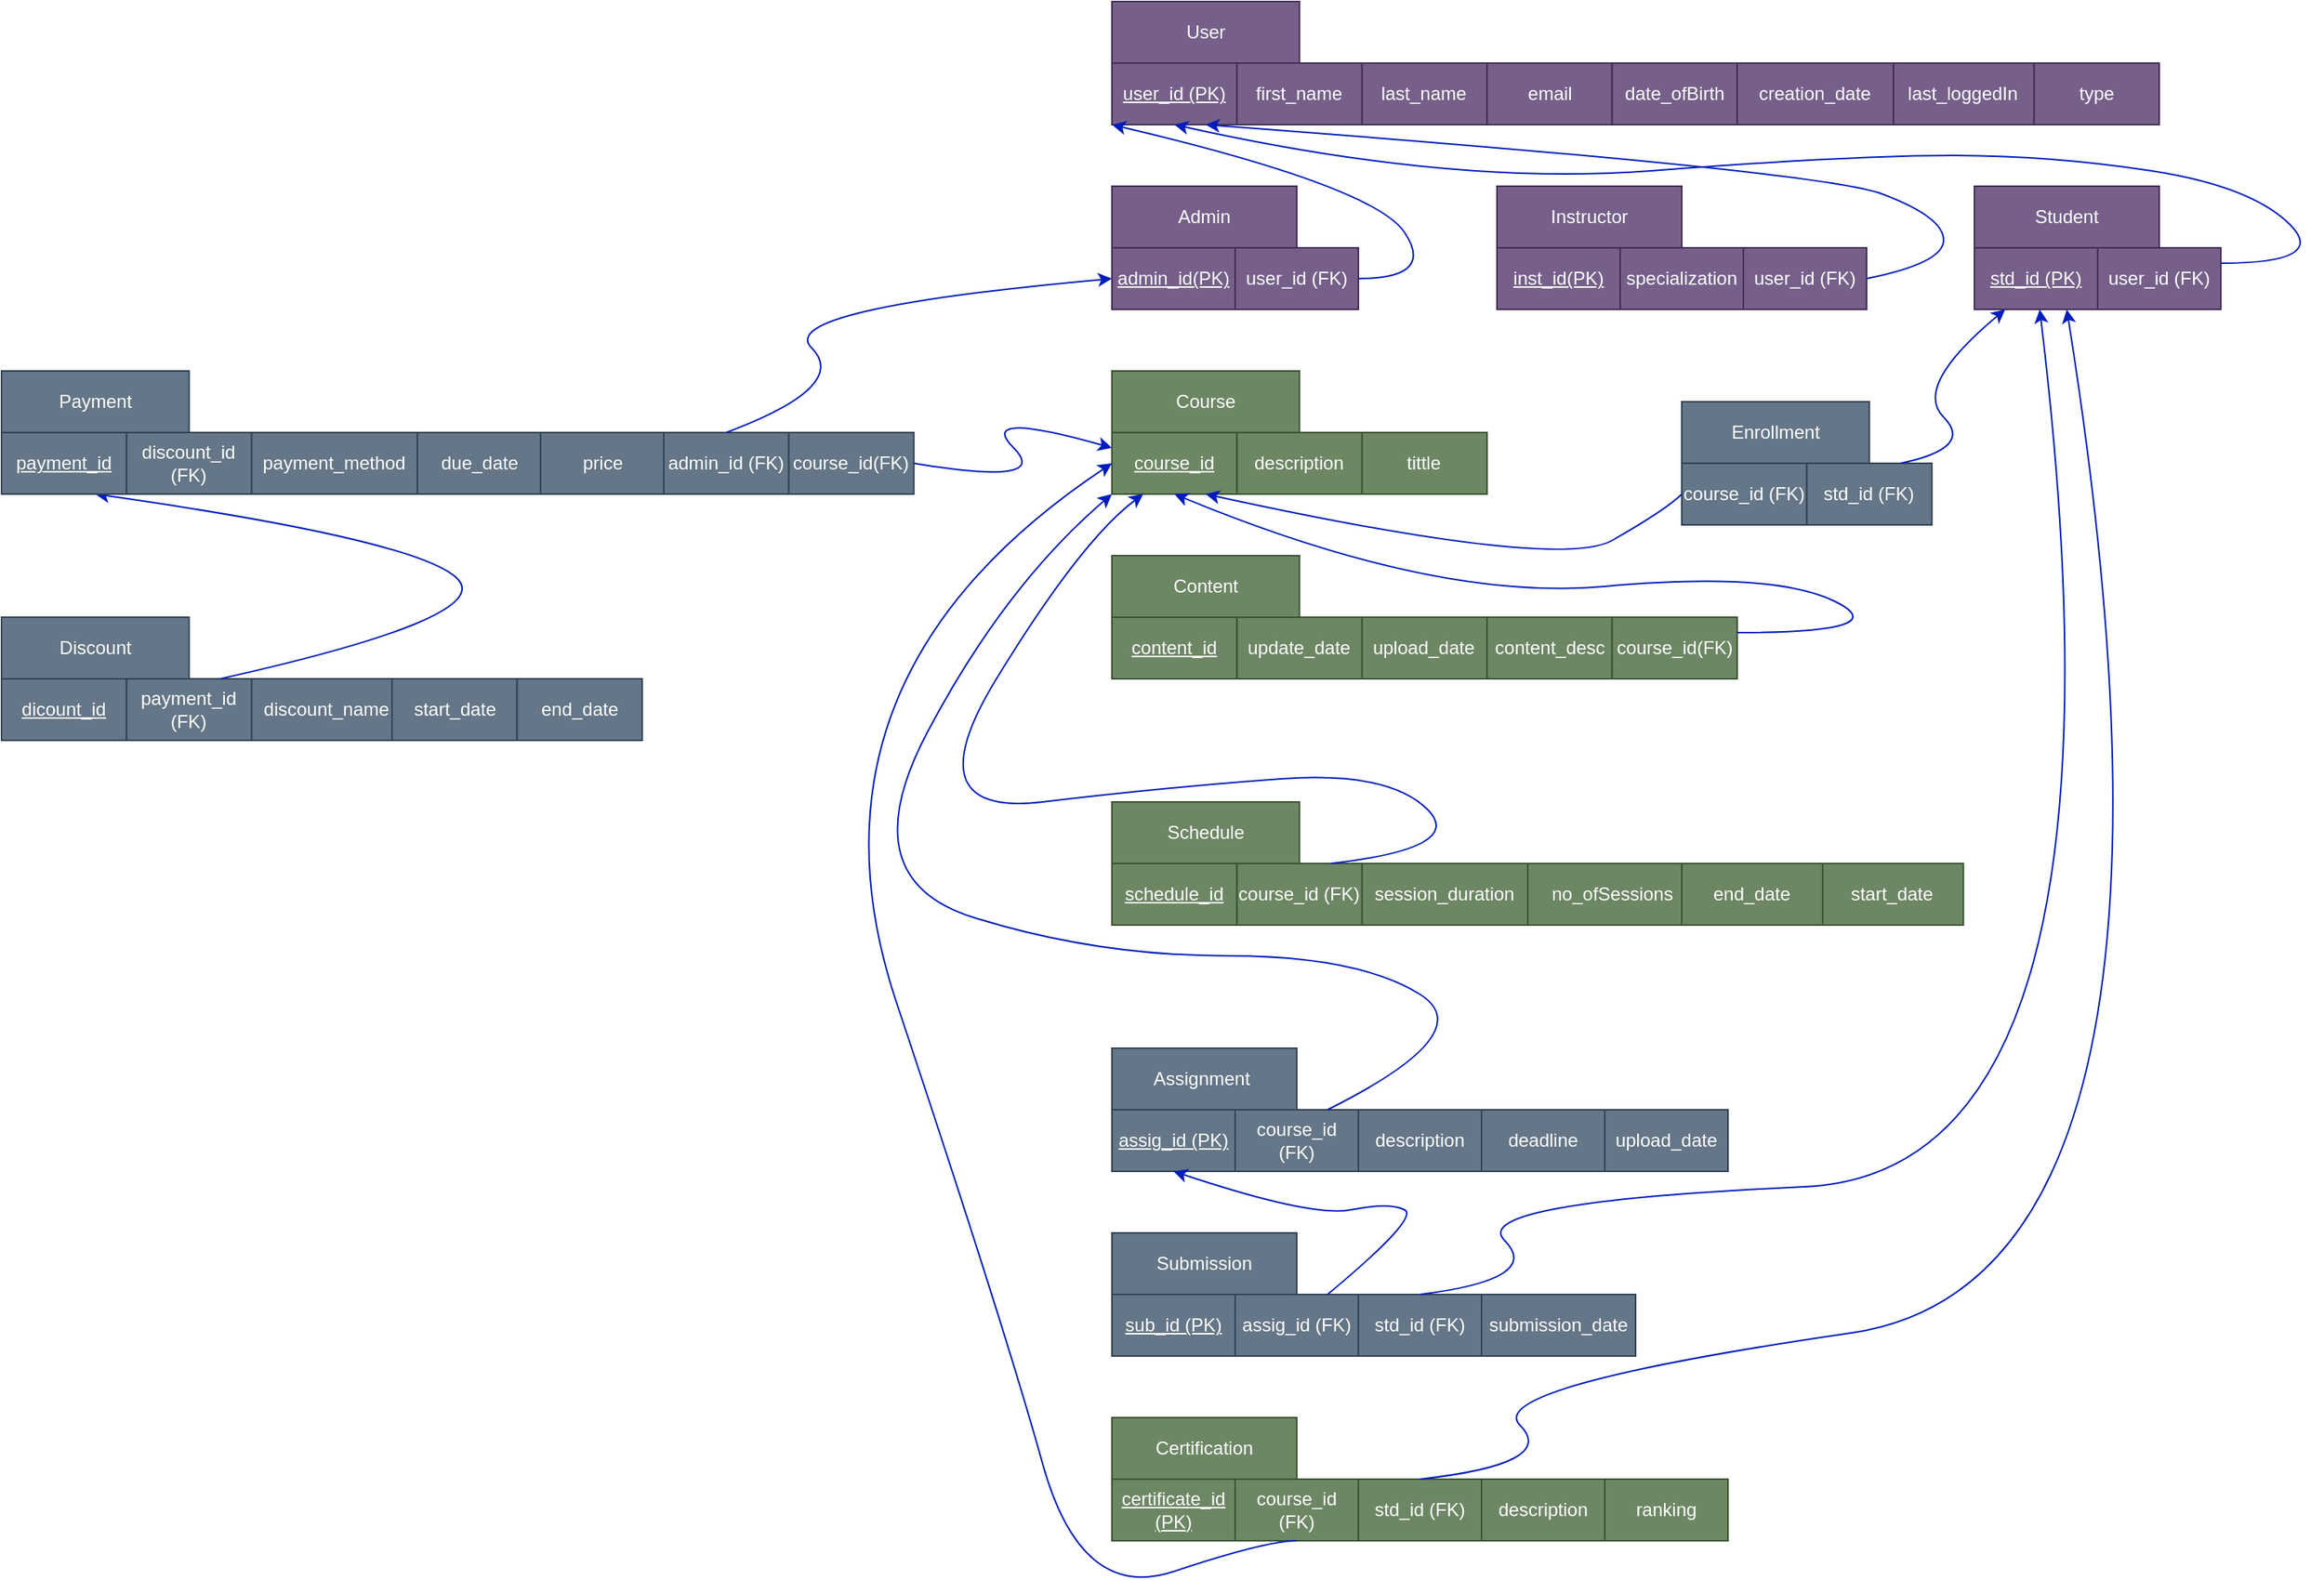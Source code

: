 <mxfile>
    <diagram name="Page-1" id="uuYnXflrdHxg2Qoy3TfY">
        <mxGraphModel dx="2134" dy="563" grid="1" gridSize="10" guides="1" tooltips="1" connect="1" arrows="1" fold="1" page="1" pageScale="1" pageWidth="850" pageHeight="1100" math="0" shadow="0">
            <root>
                <mxCell id="0"/>
                <mxCell id="1" parent="0"/>
                <mxCell id="iXEqG_oq-R5Z8Uxtua_U-29" value="" style="group" parent="1" vertex="1" connectable="0">
                    <mxGeometry y="40" width="680" height="80" as="geometry"/>
                </mxCell>
                <mxCell id="iXEqG_oq-R5Z8Uxtua_U-26" value="" style="group" parent="iXEqG_oq-R5Z8Uxtua_U-29" vertex="1" connectable="0">
                    <mxGeometry width="507.463" height="80" as="geometry"/>
                </mxCell>
                <mxCell id="iXEqG_oq-R5Z8Uxtua_U-16" value="" style="rounded=0;whiteSpace=wrap;html=1;fillColor=#76608a;strokeColor=#432D57;fontColor=#ffffff;" parent="iXEqG_oq-R5Z8Uxtua_U-26" vertex="1">
                    <mxGeometry y="40" width="487.164" height="40" as="geometry"/>
                </mxCell>
                <mxCell id="iXEqG_oq-R5Z8Uxtua_U-17" value="User" style="rounded=0;whiteSpace=wrap;html=1;fillColor=#76608a;strokeColor=#432D57;fontColor=#ffffff;" parent="iXEqG_oq-R5Z8Uxtua_U-26" vertex="1">
                    <mxGeometry width="121.791" height="40" as="geometry"/>
                </mxCell>
                <mxCell id="iXEqG_oq-R5Z8Uxtua_U-19" value="&lt;u&gt;user_id (PK)&lt;/u&gt;" style="rounded=0;whiteSpace=wrap;html=1;fillColor=#76608a;strokeColor=#432D57;fontColor=#ffffff;" parent="iXEqG_oq-R5Z8Uxtua_U-26" vertex="1">
                    <mxGeometry y="40" width="81.194" height="40" as="geometry"/>
                </mxCell>
                <mxCell id="iXEqG_oq-R5Z8Uxtua_U-20" value="first_name" style="rounded=0;whiteSpace=wrap;html=1;fillColor=#76608a;strokeColor=#432D57;fontColor=#ffffff;" parent="iXEqG_oq-R5Z8Uxtua_U-26" vertex="1">
                    <mxGeometry x="81.194" y="40" width="81.194" height="40" as="geometry"/>
                </mxCell>
                <mxCell id="iXEqG_oq-R5Z8Uxtua_U-22" value="last_name" style="rounded=0;whiteSpace=wrap;html=1;fillColor=#76608a;strokeColor=#432D57;fontColor=#ffffff;" parent="iXEqG_oq-R5Z8Uxtua_U-26" vertex="1">
                    <mxGeometry x="162.388" y="40" width="81.194" height="40" as="geometry"/>
                </mxCell>
                <mxCell id="iXEqG_oq-R5Z8Uxtua_U-23" value="email" style="rounded=0;whiteSpace=wrap;html=1;fillColor=#76608a;strokeColor=#432D57;fontColor=#ffffff;" parent="iXEqG_oq-R5Z8Uxtua_U-26" vertex="1">
                    <mxGeometry x="243.582" y="40" width="81.194" height="40" as="geometry"/>
                </mxCell>
                <mxCell id="iXEqG_oq-R5Z8Uxtua_U-24" value="date_ofBirth" style="rounded=0;whiteSpace=wrap;html=1;fillColor=#76608a;strokeColor=#432D57;fontColor=#ffffff;" parent="iXEqG_oq-R5Z8Uxtua_U-26" vertex="1">
                    <mxGeometry x="324.776" y="40" width="81.194" height="40" as="geometry"/>
                </mxCell>
                <mxCell id="iXEqG_oq-R5Z8Uxtua_U-25" value="creation_date" style="rounded=0;whiteSpace=wrap;html=1;fillColor=#76608a;strokeColor=#432D57;fontColor=#ffffff;" parent="iXEqG_oq-R5Z8Uxtua_U-26" vertex="1">
                    <mxGeometry x="405.97" y="40" width="101.493" height="40" as="geometry"/>
                </mxCell>
                <mxCell id="iXEqG_oq-R5Z8Uxtua_U-27" value="last_loggedIn" style="rounded=0;whiteSpace=wrap;html=1;fillColor=#76608a;strokeColor=#432D57;fontColor=#ffffff;" parent="iXEqG_oq-R5Z8Uxtua_U-29" vertex="1">
                    <mxGeometry x="507.463" y="40" width="91.343" height="40" as="geometry"/>
                </mxCell>
                <mxCell id="iXEqG_oq-R5Z8Uxtua_U-28" value="type" style="rounded=0;whiteSpace=wrap;html=1;fillColor=#76608a;strokeColor=#432D57;fontColor=#ffffff;" parent="iXEqG_oq-R5Z8Uxtua_U-29" vertex="1">
                    <mxGeometry x="598.806" y="40" width="81.194" height="40" as="geometry"/>
                </mxCell>
                <mxCell id="iXEqG_oq-R5Z8Uxtua_U-30" value="" style="group" parent="1" vertex="1" connectable="0">
                    <mxGeometry y="160" width="670" height="100" as="geometry"/>
                </mxCell>
                <mxCell id="iXEqG_oq-R5Z8Uxtua_U-31" value="" style="group" parent="iXEqG_oq-R5Z8Uxtua_U-30" vertex="1" connectable="0">
                    <mxGeometry width="500" height="100" as="geometry"/>
                </mxCell>
                <mxCell id="iXEqG_oq-R5Z8Uxtua_U-32" value="" style="rounded=0;whiteSpace=wrap;html=1;container=0;fillColor=#76608a;strokeColor=#432D57;fontColor=#ffffff;" parent="iXEqG_oq-R5Z8Uxtua_U-31" vertex="1">
                    <mxGeometry y="40" width="160" height="40" as="geometry"/>
                </mxCell>
                <mxCell id="iXEqG_oq-R5Z8Uxtua_U-33" value="Admin" style="rounded=0;whiteSpace=wrap;html=1;container=0;fillColor=#76608a;strokeColor=#432D57;fontColor=#ffffff;" parent="iXEqG_oq-R5Z8Uxtua_U-31" vertex="1">
                    <mxGeometry width="120" height="40" as="geometry"/>
                </mxCell>
                <mxCell id="iXEqG_oq-R5Z8Uxtua_U-34" value="&lt;u&gt;admin_id(PK)&lt;/u&gt;" style="rounded=0;whiteSpace=wrap;html=1;container=0;fillColor=#76608a;strokeColor=#432D57;fontColor=#ffffff;" parent="iXEqG_oq-R5Z8Uxtua_U-31" vertex="1">
                    <mxGeometry y="40" width="80" height="40" as="geometry"/>
                </mxCell>
                <mxCell id="iXEqG_oq-R5Z8Uxtua_U-35" value="user_id (FK)" style="rounded=0;whiteSpace=wrap;html=1;container=0;fillColor=#76608a;strokeColor=#432D57;fontColor=#ffffff;" parent="iXEqG_oq-R5Z8Uxtua_U-31" vertex="1">
                    <mxGeometry x="80" y="40" width="80" height="40" as="geometry"/>
                </mxCell>
                <mxCell id="Wk7rJnfrZnfArUPQoWpk-12" value="Instructor" style="rounded=0;whiteSpace=wrap;html=1;container=0;fillColor=#76608a;strokeColor=#432D57;fontColor=#ffffff;" parent="iXEqG_oq-R5Z8Uxtua_U-31" vertex="1">
                    <mxGeometry x="250" width="120" height="40" as="geometry"/>
                </mxCell>
                <mxCell id="Wk7rJnfrZnfArUPQoWpk-13" value="&lt;u&gt;inst_id(PK)&lt;/u&gt;" style="rounded=0;whiteSpace=wrap;html=1;container=0;fillColor=#76608a;strokeColor=#432D57;fontColor=#ffffff;" parent="iXEqG_oq-R5Z8Uxtua_U-31" vertex="1">
                    <mxGeometry x="250" y="40" width="80" height="40" as="geometry"/>
                </mxCell>
                <mxCell id="Wk7rJnfrZnfArUPQoWpk-14" value="user_id (FK)" style="rounded=0;whiteSpace=wrap;html=1;container=0;fillColor=#76608a;strokeColor=#432D57;fontColor=#ffffff;" parent="iXEqG_oq-R5Z8Uxtua_U-31" vertex="1">
                    <mxGeometry x="410" y="40" width="80" height="40" as="geometry"/>
                </mxCell>
                <mxCell id="Wk7rJnfrZnfArUPQoWpk-103" value="" style="curved=1;endArrow=classic;html=1;rounded=0;entryX=0;entryY=1;entryDx=0;entryDy=0;fillColor=#0050ef;strokeColor=#001DBC;" parent="iXEqG_oq-R5Z8Uxtua_U-31" target="iXEqG_oq-R5Z8Uxtua_U-19" edge="1">
                    <mxGeometry width="50" height="50" relative="1" as="geometry">
                        <mxPoint x="160" y="60" as="sourcePoint"/>
                        <mxPoint x="30" y="-40" as="targetPoint"/>
                        <Array as="points">
                            <mxPoint x="210" y="60"/>
                            <mxPoint x="170"/>
                        </Array>
                    </mxGeometry>
                </mxCell>
                <mxCell id="Wk7rJnfrZnfArUPQoWpk-112" value="specialization" style="rounded=0;whiteSpace=wrap;html=1;container=0;fillColor=#76608a;strokeColor=#432D57;fontColor=#ffffff;" parent="iXEqG_oq-R5Z8Uxtua_U-31" vertex="1">
                    <mxGeometry x="330" y="40" width="80" height="40" as="geometry"/>
                </mxCell>
                <mxCell id="Wk7rJnfrZnfArUPQoWpk-113" style="edgeStyle=orthogonalEdgeStyle;rounded=0;orthogonalLoop=1;jettySize=auto;html=1;exitX=0.5;exitY=1;exitDx=0;exitDy=0;fillColor=#76608a;strokeColor=#432D57;" parent="iXEqG_oq-R5Z8Uxtua_U-31" source="Wk7rJnfrZnfArUPQoWpk-112" target="Wk7rJnfrZnfArUPQoWpk-112" edge="1">
                    <mxGeometry relative="1" as="geometry"/>
                </mxCell>
                <mxCell id="Wk7rJnfrZnfArUPQoWpk-27" value="" style="group" parent="1" vertex="1" connectable="0">
                    <mxGeometry y="840" width="670" height="80" as="geometry"/>
                </mxCell>
                <mxCell id="Wk7rJnfrZnfArUPQoWpk-28" value="" style="group" parent="Wk7rJnfrZnfArUPQoWpk-27" vertex="1" connectable="0">
                    <mxGeometry width="500" height="80" as="geometry"/>
                </mxCell>
                <mxCell id="Wk7rJnfrZnfArUPQoWpk-29" value="" style="rounded=0;whiteSpace=wrap;html=1;fillColor=#647687;strokeColor=#314354;fontColor=#ffffff;" parent="Wk7rJnfrZnfArUPQoWpk-28" vertex="1">
                    <mxGeometry y="40" width="330" height="40" as="geometry"/>
                </mxCell>
                <mxCell id="Wk7rJnfrZnfArUPQoWpk-30" value="Submission" style="rounded=0;whiteSpace=wrap;html=1;fillColor=#647687;strokeColor=#314354;fontColor=#ffffff;" parent="Wk7rJnfrZnfArUPQoWpk-28" vertex="1">
                    <mxGeometry width="120" height="40" as="geometry"/>
                </mxCell>
                <mxCell id="Wk7rJnfrZnfArUPQoWpk-31" value="&lt;u&gt;sub_id (PK)&lt;/u&gt;" style="rounded=0;whiteSpace=wrap;html=1;fillColor=#647687;strokeColor=#314354;fontColor=#ffffff;" parent="Wk7rJnfrZnfArUPQoWpk-28" vertex="1">
                    <mxGeometry y="40" width="80" height="40" as="geometry"/>
                </mxCell>
                <mxCell id="Wk7rJnfrZnfArUPQoWpk-32" value="assig_id (FK)" style="rounded=0;whiteSpace=wrap;html=1;fillColor=#647687;strokeColor=#314354;fontColor=#ffffff;" parent="Wk7rJnfrZnfArUPQoWpk-28" vertex="1">
                    <mxGeometry x="80" y="40" width="80" height="40" as="geometry"/>
                </mxCell>
                <mxCell id="Wk7rJnfrZnfArUPQoWpk-33" value="std_id (FK)" style="rounded=0;whiteSpace=wrap;html=1;fillColor=#647687;strokeColor=#314354;fontColor=#ffffff;" parent="Wk7rJnfrZnfArUPQoWpk-28" vertex="1">
                    <mxGeometry x="160" y="40" width="80" height="40" as="geometry"/>
                </mxCell>
                <mxCell id="Wk7rJnfrZnfArUPQoWpk-34" value="submission_date" style="rounded=0;whiteSpace=wrap;html=1;fillColor=#647687;strokeColor=#314354;fontColor=#ffffff;" parent="Wk7rJnfrZnfArUPQoWpk-28" vertex="1">
                    <mxGeometry x="240" y="40" width="100" height="40" as="geometry"/>
                </mxCell>
                <mxCell id="Wk7rJnfrZnfArUPQoWpk-39" value="" style="group" parent="1" vertex="1" connectable="0">
                    <mxGeometry y="720" width="670" height="80" as="geometry"/>
                </mxCell>
                <mxCell id="Wk7rJnfrZnfArUPQoWpk-40" value="" style="group" parent="Wk7rJnfrZnfArUPQoWpk-39" vertex="1" connectable="0">
                    <mxGeometry width="500" height="80" as="geometry"/>
                </mxCell>
                <mxCell id="Wk7rJnfrZnfArUPQoWpk-41" value="" style="rounded=0;whiteSpace=wrap;html=1;fillColor=#647687;strokeColor=#314354;fontColor=#ffffff;" parent="Wk7rJnfrZnfArUPQoWpk-40" vertex="1">
                    <mxGeometry y="40" width="400" height="40" as="geometry"/>
                </mxCell>
                <mxCell id="Wk7rJnfrZnfArUPQoWpk-42" value="Assignment&amp;nbsp;" style="rounded=0;whiteSpace=wrap;html=1;fillColor=#647687;strokeColor=#314354;fontColor=#ffffff;" parent="Wk7rJnfrZnfArUPQoWpk-40" vertex="1">
                    <mxGeometry width="120" height="40" as="geometry"/>
                </mxCell>
                <mxCell id="Wk7rJnfrZnfArUPQoWpk-43" value="&lt;u&gt;assig_id (PK)&lt;/u&gt;" style="rounded=0;whiteSpace=wrap;html=1;fillColor=#647687;strokeColor=#314354;fontColor=#ffffff;" parent="Wk7rJnfrZnfArUPQoWpk-40" vertex="1">
                    <mxGeometry y="40" width="80" height="40" as="geometry"/>
                </mxCell>
                <mxCell id="Wk7rJnfrZnfArUPQoWpk-44" value="course_id (FK)" style="rounded=0;whiteSpace=wrap;html=1;fillColor=#647687;strokeColor=#314354;fontColor=#ffffff;" parent="Wk7rJnfrZnfArUPQoWpk-40" vertex="1">
                    <mxGeometry x="80" y="40" width="80" height="40" as="geometry"/>
                </mxCell>
                <mxCell id="Wk7rJnfrZnfArUPQoWpk-45" value="description" style="rounded=0;whiteSpace=wrap;html=1;fillColor=#647687;strokeColor=#314354;fontColor=#ffffff;" parent="Wk7rJnfrZnfArUPQoWpk-40" vertex="1">
                    <mxGeometry x="160" y="40" width="80" height="40" as="geometry"/>
                </mxCell>
                <mxCell id="Wk7rJnfrZnfArUPQoWpk-46" value="deadline" style="rounded=0;whiteSpace=wrap;html=1;fillColor=#647687;strokeColor=#314354;fontColor=#ffffff;" parent="Wk7rJnfrZnfArUPQoWpk-40" vertex="1">
                    <mxGeometry x="240" y="40" width="80" height="40" as="geometry"/>
                </mxCell>
                <mxCell id="Wk7rJnfrZnfArUPQoWpk-47" value="upload_date" style="rounded=0;whiteSpace=wrap;html=1;fillColor=#647687;strokeColor=#314354;fontColor=#ffffff;" parent="Wk7rJnfrZnfArUPQoWpk-40" vertex="1">
                    <mxGeometry x="320" y="40" width="80" height="40" as="geometry"/>
                </mxCell>
                <mxCell id="Wk7rJnfrZnfArUPQoWpk-51" value="" style="group" parent="1" vertex="1" connectable="0">
                    <mxGeometry y="560" width="680" height="80" as="geometry"/>
                </mxCell>
                <mxCell id="Wk7rJnfrZnfArUPQoWpk-52" value="" style="group" parent="Wk7rJnfrZnfArUPQoWpk-51" vertex="1" connectable="0">
                    <mxGeometry width="552.836" height="80" as="geometry"/>
                </mxCell>
                <mxCell id="Wk7rJnfrZnfArUPQoWpk-53" value="" style="rounded=0;whiteSpace=wrap;html=1;fillColor=#6d8764;strokeColor=#3A5431;fontColor=#ffffff;" parent="Wk7rJnfrZnfArUPQoWpk-52" vertex="1">
                    <mxGeometry y="40" width="487.164" height="40" as="geometry"/>
                </mxCell>
                <mxCell id="Wk7rJnfrZnfArUPQoWpk-54" value="Schedule" style="rounded=0;whiteSpace=wrap;html=1;fillColor=#6d8764;strokeColor=#3A5431;fontColor=#ffffff;" parent="Wk7rJnfrZnfArUPQoWpk-52" vertex="1">
                    <mxGeometry width="121.791" height="40" as="geometry"/>
                </mxCell>
                <mxCell id="Wk7rJnfrZnfArUPQoWpk-55" value="&lt;u&gt;schedule_id&lt;/u&gt;" style="rounded=0;whiteSpace=wrap;html=1;fillColor=#6d8764;strokeColor=#3A5431;fontColor=#ffffff;" parent="Wk7rJnfrZnfArUPQoWpk-52" vertex="1">
                    <mxGeometry y="40" width="81.194" height="40" as="geometry"/>
                </mxCell>
                <mxCell id="Wk7rJnfrZnfArUPQoWpk-56" value="course_id (FK)" style="rounded=0;whiteSpace=wrap;html=1;fillColor=#6d8764;strokeColor=#3A5431;fontColor=#ffffff;" parent="Wk7rJnfrZnfArUPQoWpk-52" vertex="1">
                    <mxGeometry x="81.194" y="40" width="81.194" height="40" as="geometry"/>
                </mxCell>
                <mxCell id="Wk7rJnfrZnfArUPQoWpk-57" value="session_duration" style="rounded=0;whiteSpace=wrap;html=1;fillColor=#6d8764;strokeColor=#3A5431;fontColor=#ffffff;" parent="Wk7rJnfrZnfArUPQoWpk-52" vertex="1">
                    <mxGeometry x="162.39" y="40" width="107.61" height="40" as="geometry"/>
                </mxCell>
                <mxCell id="Wk7rJnfrZnfArUPQoWpk-58" value="no_ofSessions" style="rounded=0;whiteSpace=wrap;html=1;fillColor=#6d8764;strokeColor=#3A5431;fontColor=#ffffff;" parent="Wk7rJnfrZnfArUPQoWpk-52" vertex="1">
                    <mxGeometry x="270" y="40" width="110" height="40" as="geometry"/>
                </mxCell>
                <mxCell id="Wk7rJnfrZnfArUPQoWpk-60" value="end_date" style="rounded=0;whiteSpace=wrap;html=1;fillColor=#6d8764;strokeColor=#3A5431;fontColor=#ffffff;" parent="Wk7rJnfrZnfArUPQoWpk-52" vertex="1">
                    <mxGeometry x="370" y="40" width="91.49" height="40" as="geometry"/>
                </mxCell>
                <mxCell id="Wk7rJnfrZnfArUPQoWpk-61" value="start_date" style="rounded=0;whiteSpace=wrap;html=1;fillColor=#6d8764;strokeColor=#3A5431;fontColor=#ffffff;" parent="Wk7rJnfrZnfArUPQoWpk-52" vertex="1">
                    <mxGeometry x="461.493" y="40" width="91.343" height="40" as="geometry"/>
                </mxCell>
                <mxCell id="Wk7rJnfrZnfArUPQoWpk-63" value="" style="group" parent="1" vertex="1" connectable="0">
                    <mxGeometry y="400" width="680" height="80" as="geometry"/>
                </mxCell>
                <mxCell id="Wk7rJnfrZnfArUPQoWpk-64" value="" style="group" parent="Wk7rJnfrZnfArUPQoWpk-63" vertex="1" connectable="0">
                    <mxGeometry width="507.463" height="80" as="geometry"/>
                </mxCell>
                <mxCell id="Wk7rJnfrZnfArUPQoWpk-117" value="" style="group" parent="Wk7rJnfrZnfArUPQoWpk-64" vertex="1" connectable="0">
                    <mxGeometry width="405.97" height="80" as="geometry"/>
                </mxCell>
                <mxCell id="Wk7rJnfrZnfArUPQoWpk-65" value="" style="rounded=0;whiteSpace=wrap;html=1;fillColor=#6d8764;strokeColor=#3A5431;fontColor=#ffffff;" parent="Wk7rJnfrZnfArUPQoWpk-117" vertex="1">
                    <mxGeometry y="40" width="400" height="40" as="geometry"/>
                </mxCell>
                <mxCell id="Wk7rJnfrZnfArUPQoWpk-66" value="Content" style="rounded=0;whiteSpace=wrap;html=1;fillColor=#6d8764;strokeColor=#3A5431;fontColor=#ffffff;" parent="Wk7rJnfrZnfArUPQoWpk-117" vertex="1">
                    <mxGeometry width="121.791" height="40" as="geometry"/>
                </mxCell>
                <mxCell id="Wk7rJnfrZnfArUPQoWpk-67" value="&lt;u&gt;content_id&lt;/u&gt;" style="rounded=0;whiteSpace=wrap;html=1;fillColor=#6d8764;strokeColor=#3A5431;fontColor=#ffffff;" parent="Wk7rJnfrZnfArUPQoWpk-117" vertex="1">
                    <mxGeometry y="40" width="81.194" height="40" as="geometry"/>
                </mxCell>
                <mxCell id="Wk7rJnfrZnfArUPQoWpk-68" value="update_date" style="rounded=0;whiteSpace=wrap;html=1;fillColor=#6d8764;strokeColor=#3A5431;fontColor=#ffffff;" parent="Wk7rJnfrZnfArUPQoWpk-117" vertex="1">
                    <mxGeometry x="81.194" y="40" width="81.194" height="40" as="geometry"/>
                </mxCell>
                <mxCell id="Wk7rJnfrZnfArUPQoWpk-69" value="upload_date" style="rounded=0;whiteSpace=wrap;html=1;fillColor=#6d8764;strokeColor=#3A5431;fontColor=#ffffff;" parent="Wk7rJnfrZnfArUPQoWpk-117" vertex="1">
                    <mxGeometry x="162.388" y="40" width="81.194" height="40" as="geometry"/>
                </mxCell>
                <mxCell id="Wk7rJnfrZnfArUPQoWpk-70" value="content_desc" style="rounded=0;whiteSpace=wrap;html=1;fillColor=#6d8764;strokeColor=#3A5431;fontColor=#ffffff;" parent="Wk7rJnfrZnfArUPQoWpk-117" vertex="1">
                    <mxGeometry x="243.582" y="40" width="81.194" height="40" as="geometry"/>
                </mxCell>
                <mxCell id="Wk7rJnfrZnfArUPQoWpk-71" value="course_id(FK)" style="rounded=0;whiteSpace=wrap;html=1;fillColor=#6d8764;strokeColor=#3A5431;fontColor=#ffffff;" parent="Wk7rJnfrZnfArUPQoWpk-117" vertex="1">
                    <mxGeometry x="324.776" y="40" width="81.194" height="40" as="geometry"/>
                </mxCell>
                <mxCell id="Wk7rJnfrZnfArUPQoWpk-75" value="" style="group" parent="1" vertex="1" connectable="0">
                    <mxGeometry y="280" width="785.97" height="110" as="geometry"/>
                </mxCell>
                <mxCell id="Wk7rJnfrZnfArUPQoWpk-76" value="" style="group" parent="Wk7rJnfrZnfArUPQoWpk-75" vertex="1" connectable="0">
                    <mxGeometry width="775.97" height="100" as="geometry"/>
                </mxCell>
                <mxCell id="Wk7rJnfrZnfArUPQoWpk-78" value="Course" style="rounded=0;whiteSpace=wrap;html=1;fillColor=#6d8764;strokeColor=#3A5431;fontColor=#ffffff;" parent="Wk7rJnfrZnfArUPQoWpk-76" vertex="1">
                    <mxGeometry width="121.791" height="40" as="geometry"/>
                </mxCell>
                <mxCell id="Wk7rJnfrZnfArUPQoWpk-79" value="&lt;u&gt;course_id&lt;/u&gt;" style="rounded=0;whiteSpace=wrap;html=1;fillColor=#6d8764;strokeColor=#3A5431;fontColor=#ffffff;" parent="Wk7rJnfrZnfArUPQoWpk-76" vertex="1">
                    <mxGeometry y="40" width="81.194" height="40" as="geometry"/>
                </mxCell>
                <mxCell id="Wk7rJnfrZnfArUPQoWpk-80" value="description" style="rounded=0;whiteSpace=wrap;html=1;fillColor=#6d8764;strokeColor=#3A5431;fontColor=#ffffff;" parent="Wk7rJnfrZnfArUPQoWpk-76" vertex="1">
                    <mxGeometry x="81.194" y="40" width="81.194" height="40" as="geometry"/>
                </mxCell>
                <mxCell id="Wk7rJnfrZnfArUPQoWpk-81" value="tittle" style="rounded=0;whiteSpace=wrap;html=1;fillColor=#6d8764;strokeColor=#3A5431;fontColor=#ffffff;" parent="Wk7rJnfrZnfArUPQoWpk-76" vertex="1">
                    <mxGeometry x="162.388" y="40" width="81.194" height="40" as="geometry"/>
                </mxCell>
                <mxCell id="3" value="" style="group" parent="Wk7rJnfrZnfArUPQoWpk-76" vertex="1" connectable="0">
                    <mxGeometry x="370" y="20" width="405.97" height="80" as="geometry"/>
                </mxCell>
                <mxCell id="20" value="" style="group" parent="3" vertex="1" connectable="0">
                    <mxGeometry width="162.388" height="80" as="geometry"/>
                </mxCell>
                <mxCell id="4" value="" style="rounded=0;whiteSpace=wrap;html=1;fillColor=#647687;strokeColor=#314354;fontColor=#ffffff;" parent="20" vertex="1">
                    <mxGeometry y="40" width="160" height="40" as="geometry"/>
                </mxCell>
                <mxCell id="5" value="Enrollment" style="rounded=0;whiteSpace=wrap;html=1;fillColor=#647687;strokeColor=#314354;fontColor=#ffffff;" parent="20" vertex="1">
                    <mxGeometry width="121.791" height="40" as="geometry"/>
                </mxCell>
                <mxCell id="6" value="course_id (FK)" style="rounded=0;whiteSpace=wrap;html=1;fillColor=#647687;strokeColor=#314354;fontColor=#ffffff;" parent="20" vertex="1">
                    <mxGeometry y="40" width="81.194" height="40" as="geometry"/>
                </mxCell>
                <mxCell id="7" value="std_id (FK)" style="rounded=0;whiteSpace=wrap;html=1;fillColor=#647687;strokeColor=#314354;fontColor=#ffffff;" parent="20" vertex="1">
                    <mxGeometry x="81.194" y="40" width="81.194" height="40" as="geometry"/>
                </mxCell>
                <mxCell id="24" value="" style="curved=1;endArrow=classic;html=1;fillColor=#0050ef;strokeColor=#001DBC;exitX=0;exitY=0.5;exitDx=0;exitDy=0;entryX=0.75;entryY=1;entryDx=0;entryDy=0;" parent="Wk7rJnfrZnfArUPQoWpk-76" source="6" target="Wk7rJnfrZnfArUPQoWpk-79" edge="1">
                    <mxGeometry width="50" height="50" relative="1" as="geometry">
                        <mxPoint x="310" y="90" as="sourcePoint"/>
                        <mxPoint x="360" y="40" as="targetPoint"/>
                        <Array as="points">
                            <mxPoint x="360" y="90"/>
                            <mxPoint x="290" y="130"/>
                        </Array>
                    </mxGeometry>
                </mxCell>
                <mxCell id="Wk7rJnfrZnfArUPQoWpk-90" value="" style="group" parent="1" vertex="1" connectable="0">
                    <mxGeometry y="960" width="670" height="80" as="geometry"/>
                </mxCell>
                <mxCell id="Wk7rJnfrZnfArUPQoWpk-91" value="" style="group" parent="Wk7rJnfrZnfArUPQoWpk-90" vertex="1" connectable="0">
                    <mxGeometry width="500" height="80" as="geometry"/>
                </mxCell>
                <mxCell id="Wk7rJnfrZnfArUPQoWpk-92" value="" style="rounded=0;whiteSpace=wrap;html=1;fillColor=#6d8764;strokeColor=#3A5431;fontColor=#ffffff;" parent="Wk7rJnfrZnfArUPQoWpk-91" vertex="1">
                    <mxGeometry y="40" width="400" height="40" as="geometry"/>
                </mxCell>
                <mxCell id="Wk7rJnfrZnfArUPQoWpk-93" value="Certification" style="rounded=0;whiteSpace=wrap;html=1;fillColor=#6d8764;strokeColor=#3A5431;fontColor=#ffffff;" parent="Wk7rJnfrZnfArUPQoWpk-91" vertex="1">
                    <mxGeometry width="120" height="40" as="geometry"/>
                </mxCell>
                <mxCell id="Wk7rJnfrZnfArUPQoWpk-94" value="&lt;u&gt;certificate_id (PK)&lt;/u&gt;" style="rounded=0;whiteSpace=wrap;html=1;fillColor=#6d8764;strokeColor=#3A5431;fontColor=#ffffff;" parent="Wk7rJnfrZnfArUPQoWpk-91" vertex="1">
                    <mxGeometry y="40" width="80" height="40" as="geometry"/>
                </mxCell>
                <mxCell id="Wk7rJnfrZnfArUPQoWpk-96" value="course_id (FK)" style="rounded=0;whiteSpace=wrap;html=1;fillColor=#6d8764;strokeColor=#3A5431;fontColor=#ffffff;" parent="Wk7rJnfrZnfArUPQoWpk-91" vertex="1">
                    <mxGeometry x="80" y="40" width="80" height="40" as="geometry"/>
                </mxCell>
                <mxCell id="Wk7rJnfrZnfArUPQoWpk-97" value="description" style="rounded=0;whiteSpace=wrap;html=1;fillColor=#6d8764;strokeColor=#3A5431;fontColor=#ffffff;" parent="Wk7rJnfrZnfArUPQoWpk-91" vertex="1">
                    <mxGeometry x="240" y="40" width="80" height="40" as="geometry"/>
                </mxCell>
                <mxCell id="Wk7rJnfrZnfArUPQoWpk-98" value="ranking" style="rounded=0;whiteSpace=wrap;html=1;fillColor=#6d8764;strokeColor=#3A5431;fontColor=#ffffff;" parent="Wk7rJnfrZnfArUPQoWpk-91" vertex="1">
                    <mxGeometry x="320" y="40" width="80" height="40" as="geometry"/>
                </mxCell>
                <mxCell id="Wk7rJnfrZnfArUPQoWpk-95" value="std_id (FK)" style="rounded=0;whiteSpace=wrap;html=1;fillColor=#6d8764;strokeColor=#3A5431;fontColor=#ffffff;" parent="Wk7rJnfrZnfArUPQoWpk-91" vertex="1">
                    <mxGeometry x="160" y="40" width="80" height="40" as="geometry"/>
                </mxCell>
                <mxCell id="Wk7rJnfrZnfArUPQoWpk-22" value="" style="group" parent="1" vertex="1" connectable="0">
                    <mxGeometry x="560" y="160" width="160" height="80" as="geometry"/>
                </mxCell>
                <mxCell id="Wk7rJnfrZnfArUPQoWpk-23" value="" style="rounded=0;whiteSpace=wrap;html=1;fillColor=#76608a;strokeColor=#432D57;fontColor=#ffffff;" parent="Wk7rJnfrZnfArUPQoWpk-22" vertex="1">
                    <mxGeometry y="40" width="160" height="40" as="geometry"/>
                </mxCell>
                <mxCell id="Wk7rJnfrZnfArUPQoWpk-24" value="Student" style="rounded=0;whiteSpace=wrap;html=1;fillColor=#76608a;strokeColor=#432D57;fontColor=#ffffff;" parent="Wk7rJnfrZnfArUPQoWpk-22" vertex="1">
                    <mxGeometry width="120" height="40" as="geometry"/>
                </mxCell>
                <mxCell id="Wk7rJnfrZnfArUPQoWpk-25" value="&lt;u&gt;std_id (PK)&lt;/u&gt;" style="rounded=0;whiteSpace=wrap;html=1;fillColor=#76608a;strokeColor=#432D57;fontColor=#ffffff;" parent="Wk7rJnfrZnfArUPQoWpk-22" vertex="1">
                    <mxGeometry y="40" width="80" height="40" as="geometry"/>
                </mxCell>
                <mxCell id="Wk7rJnfrZnfArUPQoWpk-26" value="user_id (FK)" style="rounded=0;whiteSpace=wrap;html=1;fillColor=#76608a;strokeColor=#432D57;fontColor=#ffffff;" parent="Wk7rJnfrZnfArUPQoWpk-22" vertex="1">
                    <mxGeometry x="80" y="40" width="80" height="40" as="geometry"/>
                </mxCell>
                <mxCell id="Wk7rJnfrZnfArUPQoWpk-104" value="" style="curved=1;endArrow=classic;html=1;rounded=0;exitX=1;exitY=0.25;exitDx=0;exitDy=0;entryX=0.5;entryY=1;entryDx=0;entryDy=0;fillColor=#0050ef;strokeColor=#001DBC;" parent="1" source="Wk7rJnfrZnfArUPQoWpk-26" target="iXEqG_oq-R5Z8Uxtua_U-19" edge="1">
                    <mxGeometry width="50" height="50" relative="1" as="geometry">
                        <mxPoint x="740" y="210" as="sourcePoint"/>
                        <mxPoint x="790" y="160" as="targetPoint"/>
                        <Array as="points">
                            <mxPoint x="790" y="210"/>
                            <mxPoint x="740" y="160"/>
                            <mxPoint x="610" y="140"/>
                            <mxPoint x="480" y="140"/>
                            <mxPoint x="220" y="160"/>
                        </Array>
                    </mxGeometry>
                </mxCell>
                <mxCell id="Wk7rJnfrZnfArUPQoWpk-105" value="" style="curved=1;endArrow=classic;html=1;rounded=0;entryX=0.75;entryY=1;entryDx=0;entryDy=0;fillColor=#0050ef;strokeColor=#001DBC;exitX=1;exitY=0.5;exitDx=0;exitDy=0;" parent="1" source="Wk7rJnfrZnfArUPQoWpk-14" target="iXEqG_oq-R5Z8Uxtua_U-19" edge="1">
                    <mxGeometry width="50" height="50" relative="1" as="geometry">
                        <mxPoint x="450" y="220" as="sourcePoint"/>
                        <mxPoint x="490" y="170" as="targetPoint"/>
                        <Array as="points">
                            <mxPoint x="540" y="210"/>
                            <mxPoint x="540" y="180"/>
                            <mxPoint x="460" y="150"/>
                        </Array>
                    </mxGeometry>
                </mxCell>
                <mxCell id="Wk7rJnfrZnfArUPQoWpk-121" value="" style="curved=1;endArrow=classic;html=1;rounded=0;exitX=1;exitY=0.25;exitDx=0;exitDy=0;fillColor=#0050ef;strokeColor=#001DBC;entryX=0.5;entryY=1;entryDx=0;entryDy=0;" parent="1" source="Wk7rJnfrZnfArUPQoWpk-71" target="Wk7rJnfrZnfArUPQoWpk-79" edge="1">
                    <mxGeometry width="50" height="50" relative="1" as="geometry">
                        <mxPoint x="455" y="490" as="sourcePoint"/>
                        <mxPoint x="50" y="360" as="targetPoint"/>
                        <Array as="points">
                            <mxPoint x="510" y="450"/>
                            <mxPoint x="430" y="410"/>
                            <mxPoint x="210" y="430"/>
                        </Array>
                    </mxGeometry>
                </mxCell>
                <mxCell id="Wk7rJnfrZnfArUPQoWpk-126" value="" style="curved=1;endArrow=classic;html=1;rounded=0;exitX=0.75;exitY=0;exitDx=0;exitDy=0;fillColor=#0050ef;strokeColor=#001DBC;entryX=0.25;entryY=1;entryDx=0;entryDy=0;" parent="1" source="Wk7rJnfrZnfArUPQoWpk-56" target="Wk7rJnfrZnfArUPQoWpk-79" edge="1">
                    <mxGeometry width="50" height="50" relative="1" as="geometry">
                        <mxPoint x="180" y="590" as="sourcePoint"/>
                        <mxPoint x="80" y="360" as="targetPoint"/>
                        <Array as="points">
                            <mxPoint x="230" y="590"/>
                            <mxPoint x="180" y="540"/>
                            <mxPoint x="40" y="550"/>
                            <mxPoint x="-130" y="570"/>
                            <mxPoint x="-20" y="390"/>
                        </Array>
                    </mxGeometry>
                </mxCell>
                <mxCell id="Wk7rJnfrZnfArUPQoWpk-128" value="" style="curved=1;endArrow=classic;html=1;rounded=0;exitX=0.75;exitY=0;exitDx=0;exitDy=0;entryX=0.5;entryY=1;entryDx=0;entryDy=0;fillColor=#0050ef;strokeColor=#001DBC;" parent="1" source="Wk7rJnfrZnfArUPQoWpk-32" target="Wk7rJnfrZnfArUPQoWpk-43" edge="1">
                    <mxGeometry width="50" height="50" relative="1" as="geometry">
                        <mxPoint x="170" y="820" as="sourcePoint"/>
                        <mxPoint x="220" y="770" as="targetPoint"/>
                        <Array as="points">
                            <mxPoint x="200" y="830"/>
                            <mxPoint x="180" y="820"/>
                            <mxPoint x="130" y="830"/>
                        </Array>
                    </mxGeometry>
                </mxCell>
                <mxCell id="Wk7rJnfrZnfArUPQoWpk-134" value="" style="curved=1;endArrow=classic;html=1;rounded=0;exitX=0.5;exitY=1;exitDx=0;exitDy=0;entryX=0;entryY=0.5;entryDx=0;entryDy=0;fillColor=#0050ef;strokeColor=#001DBC;" parent="1" source="Wk7rJnfrZnfArUPQoWpk-96" target="Wk7rJnfrZnfArUPQoWpk-79" edge="1">
                    <mxGeometry width="50" height="50" relative="1" as="geometry">
                        <mxPoint x="50" y="1070" as="sourcePoint"/>
                        <mxPoint x="100" y="1020" as="targetPoint"/>
                        <Array as="points">
                            <mxPoint x="100" y="1040"/>
                            <mxPoint x="-20" y="1080"/>
                            <mxPoint x="-70" y="900"/>
                            <mxPoint x="-210" y="480"/>
                        </Array>
                    </mxGeometry>
                </mxCell>
                <mxCell id="j9Infk8hzW7JE45gwD04-11" value="" style="group" parent="1" vertex="1" connectable="0">
                    <mxGeometry x="-721" y="440" width="415.97" height="100" as="geometry"/>
                </mxCell>
                <mxCell id="j9Infk8hzW7JE45gwD04-12" value="" style="rounded=0;whiteSpace=wrap;html=1;fillColor=#647687;strokeColor=#314354;fontColor=#ffffff;" parent="j9Infk8hzW7JE45gwD04-11" vertex="1">
                    <mxGeometry y="40" width="400" height="40" as="geometry"/>
                </mxCell>
                <mxCell id="j9Infk8hzW7JE45gwD04-13" value="Discount" style="rounded=0;whiteSpace=wrap;html=1;fillColor=#647687;strokeColor=#314354;fontColor=#ffffff;" parent="j9Infk8hzW7JE45gwD04-11" vertex="1">
                    <mxGeometry width="121.791" height="40" as="geometry"/>
                </mxCell>
                <mxCell id="j9Infk8hzW7JE45gwD04-14" value="&lt;u&gt;dicount_id&lt;/u&gt;" style="rounded=0;whiteSpace=wrap;html=1;fillColor=#647687;strokeColor=#314354;fontColor=#ffffff;" parent="j9Infk8hzW7JE45gwD04-11" vertex="1">
                    <mxGeometry y="40" width="81.194" height="40" as="geometry"/>
                </mxCell>
                <mxCell id="j9Infk8hzW7JE45gwD04-15" value="payment_id&lt;br&gt;(FK)" style="rounded=0;whiteSpace=wrap;html=1;fillColor=#647687;strokeColor=#314354;fontColor=#ffffff;" parent="j9Infk8hzW7JE45gwD04-11" vertex="1">
                    <mxGeometry x="81.194" y="40" width="81.194" height="40" as="geometry"/>
                </mxCell>
                <mxCell id="j9Infk8hzW7JE45gwD04-16" value="discount_name" style="rounded=0;whiteSpace=wrap;html=1;fillColor=#647687;strokeColor=#314354;fontColor=#ffffff;" parent="j9Infk8hzW7JE45gwD04-11" vertex="1">
                    <mxGeometry x="162.39" y="40" width="97.61" height="40" as="geometry"/>
                </mxCell>
                <mxCell id="j9Infk8hzW7JE45gwD04-17" value="start_date" style="rounded=0;whiteSpace=wrap;html=1;fillColor=#647687;strokeColor=#314354;fontColor=#ffffff;" parent="j9Infk8hzW7JE45gwD04-11" vertex="1">
                    <mxGeometry x="253.582" y="40" width="81.194" height="40" as="geometry"/>
                </mxCell>
                <mxCell id="j9Infk8hzW7JE45gwD04-18" value="end_date" style="rounded=0;whiteSpace=wrap;html=1;fillColor=#647687;strokeColor=#314354;fontColor=#ffffff;" parent="j9Infk8hzW7JE45gwD04-11" vertex="1">
                    <mxGeometry x="334.776" y="40" width="81.194" height="40" as="geometry"/>
                </mxCell>
                <mxCell id="j9Infk8hzW7JE45gwD04-20" value="" style="curved=1;endArrow=classic;html=1;rounded=0;exitX=0.75;exitY=0;exitDx=0;exitDy=0;entryX=0;entryY=1;entryDx=0;entryDy=0;fillColor=#0050ef;strokeColor=#001DBC;" parent="1" source="Wk7rJnfrZnfArUPQoWpk-44" target="Wk7rJnfrZnfArUPQoWpk-79" edge="1">
                    <mxGeometry width="50" height="50" relative="1" as="geometry">
                        <mxPoint x="190" y="710" as="sourcePoint"/>
                        <mxPoint x="240" y="660" as="targetPoint"/>
                        <Array as="points">
                            <mxPoint x="240" y="710"/>
                            <mxPoint x="160" y="660"/>
                            <mxPoint x="-10" y="660"/>
                            <mxPoint x="-170" y="610"/>
                            <mxPoint x="-70" y="420"/>
                        </Array>
                    </mxGeometry>
                </mxCell>
                <mxCell id="j9Infk8hzW7JE45gwD04-24" value="" style="curved=1;endArrow=classic;html=1;rounded=0;fillColor=#0050ef;strokeColor=#001DBC;exitX=1;exitY=0.5;exitDx=0;exitDy=0;entryX=0;entryY=0.25;entryDx=0;entryDy=0;" parent="1" source="11" target="Wk7rJnfrZnfArUPQoWpk-79" edge="1">
                    <mxGeometry width="50" height="50" relative="1" as="geometry">
                        <mxPoint x="-88.81" y="355" as="sourcePoint"/>
                        <mxPoint x="40" y="330" as="targetPoint"/>
                        <Array as="points">
                            <mxPoint x="-38.81" y="355"/>
                            <mxPoint x="-88.81" y="305"/>
                        </Array>
                    </mxGeometry>
                </mxCell>
                <mxCell id="j9Infk8hzW7JE45gwD04-25" value="" style="curved=1;endArrow=classic;html=1;rounded=0;exitX=0.75;exitY=0;exitDx=0;exitDy=0;entryX=0.75;entryY=1;entryDx=0;entryDy=0;fillColor=#0050ef;strokeColor=#001DBC;" parent="1" source="j9Infk8hzW7JE45gwD04-15" target="j9Infk8hzW7JE45gwD04-5" edge="1">
                    <mxGeometry width="50" height="50" relative="1" as="geometry">
                        <mxPoint x="-450" y="440" as="sourcePoint"/>
                        <mxPoint x="-400" y="390" as="targetPoint"/>
                        <Array as="points">
                            <mxPoint x="-400" y="440"/>
                            <mxPoint x="-450" y="390"/>
                        </Array>
                    </mxGeometry>
                </mxCell>
                <mxCell id="12" value="" style="group" parent="1" vertex="1" connectable="0">
                    <mxGeometry x="-721" y="280" width="592.38" height="80" as="geometry"/>
                </mxCell>
                <mxCell id="j9Infk8hzW7JE45gwD04-23" value="" style="group" parent="12" vertex="1" connectable="0">
                    <mxGeometry width="511.19" height="80" as="geometry"/>
                </mxCell>
                <mxCell id="j9Infk8hzW7JE45gwD04-2" value="" style="group" parent="j9Infk8hzW7JE45gwD04-23" vertex="1" connectable="0">
                    <mxGeometry width="405.97" height="80" as="geometry"/>
                </mxCell>
                <mxCell id="j9Infk8hzW7JE45gwD04-3" value="" style="rounded=0;whiteSpace=wrap;html=1;fillColor=#647687;strokeColor=#314354;fontColor=#ffffff;" parent="j9Infk8hzW7JE45gwD04-2" vertex="1">
                    <mxGeometry y="40" width="400" height="40" as="geometry"/>
                </mxCell>
                <mxCell id="j9Infk8hzW7JE45gwD04-4" value="Payment" style="rounded=0;whiteSpace=wrap;html=1;fillColor=#647687;strokeColor=#314354;fontColor=#ffffff;" parent="j9Infk8hzW7JE45gwD04-2" vertex="1">
                    <mxGeometry width="121.791" height="40" as="geometry"/>
                </mxCell>
                <mxCell id="j9Infk8hzW7JE45gwD04-5" value="&lt;u&gt;payment_id&lt;/u&gt;" style="rounded=0;whiteSpace=wrap;html=1;fillColor=#647687;strokeColor=#314354;fontColor=#ffffff;" parent="j9Infk8hzW7JE45gwD04-2" vertex="1">
                    <mxGeometry y="40" width="81.194" height="40" as="geometry"/>
                </mxCell>
                <mxCell id="j9Infk8hzW7JE45gwD04-6" value="discount_id&lt;br&gt;(FK)" style="rounded=0;whiteSpace=wrap;html=1;fillColor=#647687;strokeColor=#314354;fontColor=#ffffff;" parent="j9Infk8hzW7JE45gwD04-2" vertex="1">
                    <mxGeometry x="81.194" y="40" width="81.194" height="40" as="geometry"/>
                </mxCell>
                <mxCell id="j9Infk8hzW7JE45gwD04-7" value="payment_method" style="rounded=0;whiteSpace=wrap;html=1;fillColor=#647687;strokeColor=#314354;fontColor=#ffffff;" parent="j9Infk8hzW7JE45gwD04-2" vertex="1">
                    <mxGeometry x="162.39" y="40" width="107.61" height="40" as="geometry"/>
                </mxCell>
                <mxCell id="j9Infk8hzW7JE45gwD04-8" value="due_date" style="rounded=0;whiteSpace=wrap;html=1;fillColor=#647687;strokeColor=#314354;fontColor=#ffffff;" parent="j9Infk8hzW7JE45gwD04-2" vertex="1">
                    <mxGeometry x="270.002" y="40" width="81.194" height="40" as="geometry"/>
                </mxCell>
                <mxCell id="j9Infk8hzW7JE45gwD04-9" value="price" style="rounded=0;whiteSpace=wrap;html=1;fillColor=#647687;strokeColor=#314354;fontColor=#ffffff;" parent="j9Infk8hzW7JE45gwD04-2" vertex="1">
                    <mxGeometry x="349.996" y="40" width="81.194" height="40" as="geometry"/>
                </mxCell>
                <mxCell id="j9Infk8hzW7JE45gwD04-22" value="admin_id (FK)" style="rounded=0;whiteSpace=wrap;html=1;fillColor=#647687;strokeColor=#314354;fontColor=#ffffff;" parent="j9Infk8hzW7JE45gwD04-23" vertex="1">
                    <mxGeometry x="429.996" y="40" width="81.194" height="40" as="geometry"/>
                </mxCell>
                <mxCell id="11" value="course_id(FK)" style="rounded=0;whiteSpace=wrap;html=1;fillColor=#647687;strokeColor=#314354;fontColor=#ffffff;" parent="12" vertex="1">
                    <mxGeometry x="511.186" y="40" width="81.194" height="40" as="geometry"/>
                </mxCell>
                <mxCell id="14" value="" style="curved=1;endArrow=classic;html=1;entryX=0;entryY=0.5;entryDx=0;entryDy=0;fillColor=#0050ef;strokeColor=#001DBC;exitX=0.5;exitY=0;exitDx=0;exitDy=0;" parent="1" source="j9Infk8hzW7JE45gwD04-22" target="iXEqG_oq-R5Z8Uxtua_U-34" edge="1">
                    <mxGeometry width="50" height="50" relative="1" as="geometry">
                        <mxPoint x="-220" y="290" as="sourcePoint"/>
                        <mxPoint x="-170" y="240" as="targetPoint"/>
                        <Array as="points">
                            <mxPoint x="-170" y="290"/>
                            <mxPoint x="-220" y="240"/>
                        </Array>
                    </mxGeometry>
                </mxCell>
                <mxCell id="16" value="" style="curved=1;endArrow=classic;html=1;exitX=0.5;exitY=0;exitDx=0;exitDy=0;fillColor=#0050ef;strokeColor=#001DBC;" parent="1" source="Wk7rJnfrZnfArUPQoWpk-33" target="Wk7rJnfrZnfArUPQoWpk-25" edge="1">
                    <mxGeometry width="50" height="50" relative="1" as="geometry">
                        <mxPoint x="230" y="870" as="sourcePoint"/>
                        <mxPoint x="590" y="174.4" as="targetPoint"/>
                        <Array as="points">
                            <mxPoint x="280" y="870"/>
                            <mxPoint x="230" y="820"/>
                            <mxPoint x="670" y="800"/>
                        </Array>
                    </mxGeometry>
                </mxCell>
                <mxCell id="18" value="" style="curved=1;endArrow=classic;html=1;exitX=0.5;exitY=0;exitDx=0;exitDy=0;entryX=0.75;entryY=1;entryDx=0;entryDy=0;fillColor=#0050ef;strokeColor=#001DBC;" parent="1" source="Wk7rJnfrZnfArUPQoWpk-95" target="Wk7rJnfrZnfArUPQoWpk-25" edge="1">
                    <mxGeometry width="50" height="50" relative="1" as="geometry">
                        <mxPoint x="240" y="990" as="sourcePoint"/>
                        <mxPoint x="290" y="940" as="targetPoint"/>
                        <Array as="points">
                            <mxPoint x="290" y="990"/>
                            <mxPoint x="240" y="940"/>
                            <mxPoint x="720" y="870"/>
                        </Array>
                    </mxGeometry>
                </mxCell>
                <mxCell id="22" value="" style="curved=1;endArrow=classic;html=1;fillColor=#0050ef;strokeColor=#001DBC;exitX=0.75;exitY=0;exitDx=0;exitDy=0;entryX=0.25;entryY=1;entryDx=0;entryDy=0;" parent="1" source="7" target="Wk7rJnfrZnfArUPQoWpk-25" edge="1">
                    <mxGeometry width="50" height="50" relative="1" as="geometry">
                        <mxPoint x="520" y="340" as="sourcePoint"/>
                        <mxPoint x="580" y="240" as="targetPoint"/>
                        <Array as="points">
                            <mxPoint x="560" y="330"/>
                            <mxPoint x="520" y="290"/>
                        </Array>
                    </mxGeometry>
                </mxCell>
            </root>
        </mxGraphModel>
    </diagram>
</mxfile>